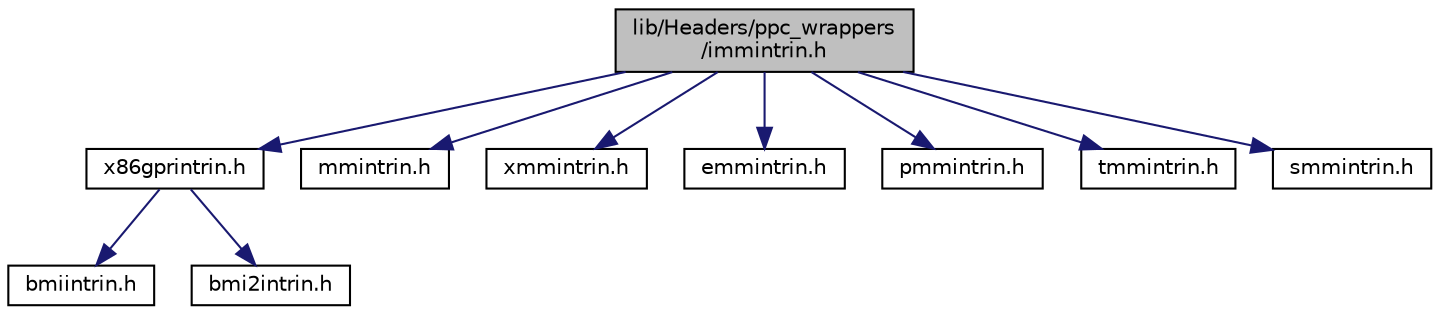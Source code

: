 digraph "lib/Headers/ppc_wrappers/immintrin.h"
{
 // LATEX_PDF_SIZE
  bgcolor="transparent";
  edge [fontname="Helvetica",fontsize="10",labelfontname="Helvetica",labelfontsize="10"];
  node [fontname="Helvetica",fontsize="10",shape=record];
  Node1 [label="lib/Headers/ppc_wrappers\l/immintrin.h",height=0.2,width=0.4,color="black", fillcolor="grey75", style="filled", fontcolor="black",tooltip=" "];
  Node1 -> Node2 [color="midnightblue",fontsize="10",style="solid",fontname="Helvetica"];
  Node2 [label="x86gprintrin.h",height=0.2,width=0.4,color="black",URL="$ppc__wrappers_2x86gprintrin_8h.html",tooltip=" "];
  Node2 -> Node3 [color="midnightblue",fontsize="10",style="solid",fontname="Helvetica"];
  Node3 [label="bmiintrin.h",height=0.2,width=0.4,color="black",URL="$ppc__wrappers_2bmiintrin_8h.html",tooltip=" "];
  Node2 -> Node4 [color="midnightblue",fontsize="10",style="solid",fontname="Helvetica"];
  Node4 [label="bmi2intrin.h",height=0.2,width=0.4,color="black",URL="$ppc__wrappers_2bmi2intrin_8h.html",tooltip=" "];
  Node1 -> Node5 [color="midnightblue",fontsize="10",style="solid",fontname="Helvetica"];
  Node5 [label="mmintrin.h",height=0.2,width=0.4,color="black",URL="$ppc__wrappers_2mmintrin_8h.html",tooltip=" "];
  Node1 -> Node6 [color="midnightblue",fontsize="10",style="solid",fontname="Helvetica"];
  Node6 [label="xmmintrin.h",height=0.2,width=0.4,color="black",URL="$ppc__wrappers_2xmmintrin_8h.html",tooltip=" "];
  Node1 -> Node7 [color="midnightblue",fontsize="10",style="solid",fontname="Helvetica"];
  Node7 [label="emmintrin.h",height=0.2,width=0.4,color="black",URL="$ppc__wrappers_2emmintrin_8h.html",tooltip=" "];
  Node1 -> Node8 [color="midnightblue",fontsize="10",style="solid",fontname="Helvetica"];
  Node8 [label="pmmintrin.h",height=0.2,width=0.4,color="black",URL="$ppc__wrappers_2pmmintrin_8h.html",tooltip=" "];
  Node1 -> Node9 [color="midnightblue",fontsize="10",style="solid",fontname="Helvetica"];
  Node9 [label="tmmintrin.h",height=0.2,width=0.4,color="black",URL="$ppc__wrappers_2tmmintrin_8h.html",tooltip=" "];
  Node1 -> Node10 [color="midnightblue",fontsize="10",style="solid",fontname="Helvetica"];
  Node10 [label="smmintrin.h",height=0.2,width=0.4,color="black",URL="$ppc__wrappers_2smmintrin_8h.html",tooltip=" "];
}
